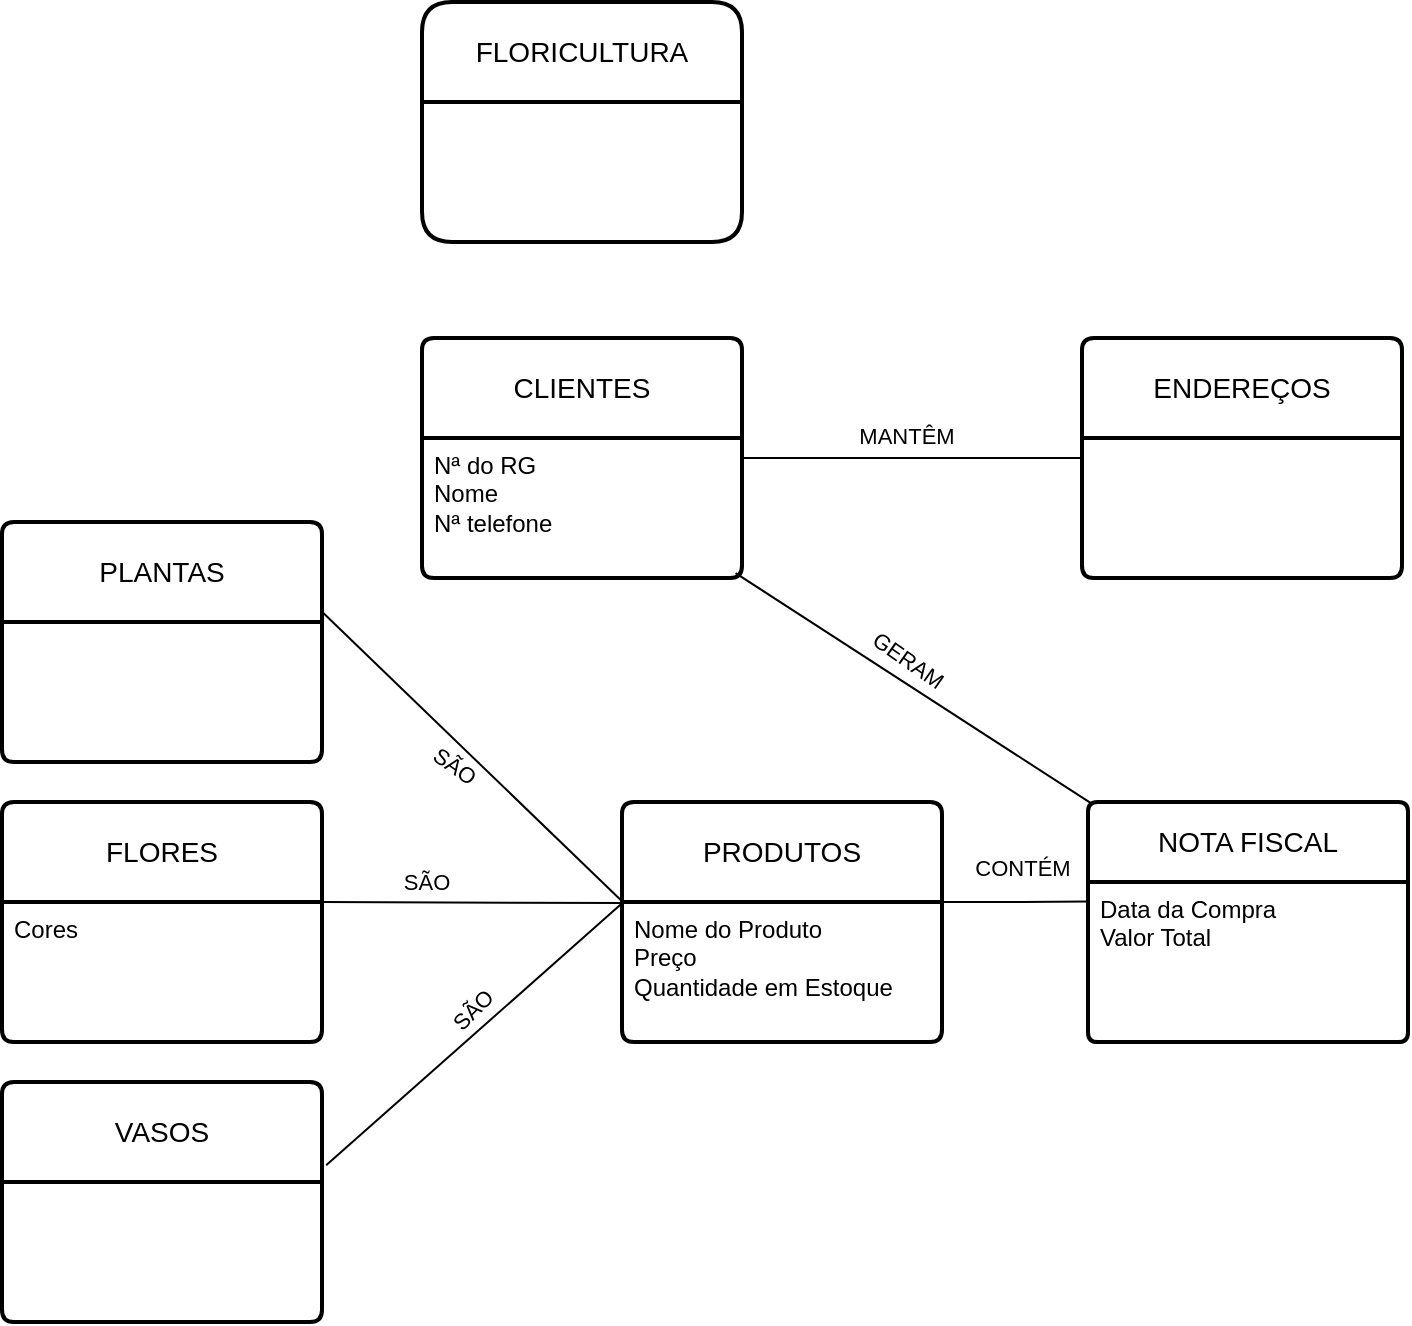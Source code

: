 <mxfile version="26.0.16">
  <diagram id="R2lEEEUBdFMjLlhIrx00" name="Page-1">
    <mxGraphModel dx="1793" dy="933" grid="1" gridSize="10" guides="1" tooltips="1" connect="1" arrows="1" fold="1" page="1" pageScale="1" pageWidth="850" pageHeight="1100" math="0" shadow="0" extFonts="Permanent Marker^https://fonts.googleapis.com/css?family=Permanent+Marker">
      <root>
        <mxCell id="0" />
        <mxCell id="1" parent="0" />
        <mxCell id="ctMOSWHJZRxfP_i-9TRb-1" value="FLORICULTURA" style="swimlane;childLayout=stackLayout;horizontal=1;startSize=50;horizontalStack=0;rounded=1;fontSize=14;fontStyle=0;strokeWidth=2;resizeParent=0;resizeLast=1;shadow=0;dashed=0;align=center;arcSize=10;whiteSpace=wrap;html=1;" vertex="1" parent="1">
          <mxGeometry x="280" y="30" width="160" height="120" as="geometry" />
        </mxCell>
        <mxCell id="ctMOSWHJZRxfP_i-9TRb-3" value="NOTA FISCAL" style="swimlane;childLayout=stackLayout;horizontal=1;startSize=40;horizontalStack=0;rounded=1;fontSize=14;fontStyle=0;strokeWidth=2;resizeParent=0;resizeLast=1;shadow=0;dashed=0;align=center;arcSize=4;whiteSpace=wrap;html=1;" vertex="1" parent="1">
          <mxGeometry x="613" y="430" width="160" height="120" as="geometry" />
        </mxCell>
        <mxCell id="ctMOSWHJZRxfP_i-9TRb-4" value="Data da Compra&lt;div&gt;Valor Total&lt;/div&gt;" style="align=left;strokeColor=none;fillColor=none;spacingLeft=4;spacingRight=4;fontSize=12;verticalAlign=top;resizable=0;rotatable=0;part=1;html=1;whiteSpace=wrap;" vertex="1" parent="ctMOSWHJZRxfP_i-9TRb-3">
          <mxGeometry y="40" width="160" height="80" as="geometry" />
        </mxCell>
        <mxCell id="ctMOSWHJZRxfP_i-9TRb-5" value="PLANTAS" style="swimlane;childLayout=stackLayout;horizontal=1;startSize=50;horizontalStack=0;rounded=1;fontSize=14;fontStyle=0;strokeWidth=2;resizeParent=0;resizeLast=1;shadow=0;dashed=0;align=center;arcSize=4;whiteSpace=wrap;html=1;" vertex="1" parent="1">
          <mxGeometry x="70" y="290" width="160" height="120" as="geometry" />
        </mxCell>
        <mxCell id="ctMOSWHJZRxfP_i-9TRb-7" value="VASOS" style="swimlane;childLayout=stackLayout;horizontal=1;startSize=50;horizontalStack=0;rounded=1;fontSize=14;fontStyle=0;strokeWidth=2;resizeParent=0;resizeLast=1;shadow=0;dashed=0;align=center;arcSize=4;whiteSpace=wrap;html=1;" vertex="1" parent="1">
          <mxGeometry x="70" y="570" width="160" height="120" as="geometry" />
        </mxCell>
        <mxCell id="ctMOSWHJZRxfP_i-9TRb-9" value="FLORES" style="swimlane;childLayout=stackLayout;horizontal=1;startSize=50;horizontalStack=0;rounded=1;fontSize=14;fontStyle=0;strokeWidth=2;resizeParent=0;resizeLast=1;shadow=0;dashed=0;align=center;arcSize=4;whiteSpace=wrap;html=1;" vertex="1" parent="1">
          <mxGeometry x="70" y="430" width="160" height="120" as="geometry" />
        </mxCell>
        <mxCell id="ctMOSWHJZRxfP_i-9TRb-10" value="Cores" style="align=left;strokeColor=none;fillColor=none;spacingLeft=4;spacingRight=4;fontSize=12;verticalAlign=top;resizable=0;rotatable=0;part=1;html=1;whiteSpace=wrap;" vertex="1" parent="ctMOSWHJZRxfP_i-9TRb-9">
          <mxGeometry y="50" width="160" height="70" as="geometry" />
        </mxCell>
        <mxCell id="ctMOSWHJZRxfP_i-9TRb-11" value="CLIENTES" style="swimlane;childLayout=stackLayout;horizontal=1;startSize=50;horizontalStack=0;rounded=1;fontSize=14;fontStyle=0;strokeWidth=2;resizeParent=0;resizeLast=1;shadow=0;dashed=0;align=center;arcSize=4;whiteSpace=wrap;html=1;" vertex="1" parent="1">
          <mxGeometry x="280" y="198" width="160" height="120" as="geometry" />
        </mxCell>
        <mxCell id="ctMOSWHJZRxfP_i-9TRb-12" value="Nª do RG&lt;div&gt;Nome&lt;/div&gt;&lt;div&gt;Nª telefone&amp;nbsp;&lt;/div&gt;" style="align=left;strokeColor=none;fillColor=none;spacingLeft=4;spacingRight=4;fontSize=12;verticalAlign=top;resizable=0;rotatable=0;part=1;html=1;whiteSpace=wrap;" vertex="1" parent="ctMOSWHJZRxfP_i-9TRb-11">
          <mxGeometry y="50" width="160" height="70" as="geometry" />
        </mxCell>
        <mxCell id="ctMOSWHJZRxfP_i-9TRb-13" value="ENDEREÇOS" style="swimlane;childLayout=stackLayout;horizontal=1;startSize=50;horizontalStack=0;rounded=1;fontSize=14;fontStyle=0;strokeWidth=2;resizeParent=0;resizeLast=1;shadow=0;dashed=0;align=center;arcSize=4;whiteSpace=wrap;html=1;" vertex="1" parent="1">
          <mxGeometry x="610" y="198" width="160" height="120" as="geometry" />
        </mxCell>
        <mxCell id="ctMOSWHJZRxfP_i-9TRb-15" value="PRODUTOS" style="swimlane;childLayout=stackLayout;horizontal=1;startSize=50;horizontalStack=0;rounded=1;fontSize=14;fontStyle=0;strokeWidth=2;resizeParent=0;resizeLast=1;shadow=0;dashed=0;align=center;arcSize=4;whiteSpace=wrap;html=1;" vertex="1" parent="1">
          <mxGeometry x="380" y="430" width="160" height="120" as="geometry" />
        </mxCell>
        <mxCell id="ctMOSWHJZRxfP_i-9TRb-16" value="Nome do Produto&lt;div&gt;Preço&lt;/div&gt;&lt;div&gt;Quantidade em Estoque&lt;/div&gt;" style="align=left;strokeColor=none;fillColor=none;spacingLeft=4;spacingRight=4;fontSize=12;verticalAlign=top;resizable=0;rotatable=0;part=1;html=1;whiteSpace=wrap;" vertex="1" parent="ctMOSWHJZRxfP_i-9TRb-15">
          <mxGeometry y="50" width="160" height="70" as="geometry" />
        </mxCell>
        <mxCell id="ctMOSWHJZRxfP_i-9TRb-28" value="" style="endArrow=none;html=1;rounded=0;entryX=0;entryY=0.25;entryDx=0;entryDy=0;" edge="1" parent="1">
          <mxGeometry relative="1" as="geometry">
            <mxPoint x="440" y="258" as="sourcePoint" />
            <mxPoint x="610" y="258" as="targetPoint" />
            <Array as="points" />
          </mxGeometry>
        </mxCell>
        <mxCell id="ctMOSWHJZRxfP_i-9TRb-34" value="MANTÊM" style="edgeLabel;html=1;align=center;verticalAlign=middle;resizable=0;points=[];" vertex="1" connectable="0" parent="ctMOSWHJZRxfP_i-9TRb-28">
          <mxGeometry x="-0.042" y="-2" relative="1" as="geometry">
            <mxPoint y="-13" as="offset" />
          </mxGeometry>
        </mxCell>
        <mxCell id="ctMOSWHJZRxfP_i-9TRb-29" value="" style="endArrow=none;html=1;rounded=0;exitX=0.996;exitY=0.369;exitDx=0;exitDy=0;exitPerimeter=0;entryX=0.005;entryY=0.42;entryDx=0;entryDy=0;entryPerimeter=0;" edge="1" parent="1" source="ctMOSWHJZRxfP_i-9TRb-5" target="ctMOSWHJZRxfP_i-9TRb-15">
          <mxGeometry relative="1" as="geometry">
            <mxPoint x="450" y="450" as="sourcePoint" />
            <mxPoint x="610" y="450" as="targetPoint" />
          </mxGeometry>
        </mxCell>
        <mxCell id="ctMOSWHJZRxfP_i-9TRb-37" value="SÃO" style="edgeLabel;html=1;align=center;verticalAlign=middle;resizable=0;points=[];rotation=35;" vertex="1" connectable="0" parent="ctMOSWHJZRxfP_i-9TRb-29">
          <mxGeometry x="-0.099" y="-2" relative="1" as="geometry">
            <mxPoint y="10" as="offset" />
          </mxGeometry>
        </mxCell>
        <mxCell id="ctMOSWHJZRxfP_i-9TRb-30" value="" style="endArrow=none;html=1;rounded=0;exitX=1;exitY=0;exitDx=0;exitDy=0;entryX=0.02;entryY=0.008;entryDx=0;entryDy=0;entryPerimeter=0;" edge="1" parent="1" source="ctMOSWHJZRxfP_i-9TRb-10" target="ctMOSWHJZRxfP_i-9TRb-16">
          <mxGeometry relative="1" as="geometry">
            <mxPoint x="140" y="400" as="sourcePoint" />
            <mxPoint x="600" y="410" as="targetPoint" />
          </mxGeometry>
        </mxCell>
        <mxCell id="ctMOSWHJZRxfP_i-9TRb-38" value="SÃO" style="edgeLabel;html=1;align=center;verticalAlign=middle;resizable=0;points=[];" vertex="1" connectable="0" parent="ctMOSWHJZRxfP_i-9TRb-30">
          <mxGeometry x="-0.134" relative="1" as="geometry">
            <mxPoint x="-15" y="-10" as="offset" />
          </mxGeometry>
        </mxCell>
        <mxCell id="ctMOSWHJZRxfP_i-9TRb-31" value="" style="endArrow=none;html=1;rounded=0;exitX=1.013;exitY=0.347;exitDx=0;exitDy=0;exitPerimeter=0;entryX=0.002;entryY=0.42;entryDx=0;entryDy=0;entryPerimeter=0;" edge="1" parent="1" source="ctMOSWHJZRxfP_i-9TRb-7" target="ctMOSWHJZRxfP_i-9TRb-15">
          <mxGeometry relative="1" as="geometry">
            <mxPoint x="140" y="400" as="sourcePoint" />
            <mxPoint x="610" y="440" as="targetPoint" />
          </mxGeometry>
        </mxCell>
        <mxCell id="ctMOSWHJZRxfP_i-9TRb-39" value="SÃO" style="edgeLabel;html=1;align=center;verticalAlign=middle;resizable=0;points=[];rotation=-45;" vertex="1" connectable="0" parent="ctMOSWHJZRxfP_i-9TRb-31">
          <mxGeometry x="-0.034" y="-2" relative="1" as="geometry">
            <mxPoint y="-16" as="offset" />
          </mxGeometry>
        </mxCell>
        <mxCell id="ctMOSWHJZRxfP_i-9TRb-32" value="" style="endArrow=none;html=1;rounded=0;entryX=0.008;entryY=0.004;entryDx=0;entryDy=0;entryPerimeter=0;exitX=0.98;exitY=0.965;exitDx=0;exitDy=0;exitPerimeter=0;" edge="1" parent="1" source="ctMOSWHJZRxfP_i-9TRb-12" target="ctMOSWHJZRxfP_i-9TRb-3">
          <mxGeometry relative="1" as="geometry">
            <mxPoint x="440" y="311" as="sourcePoint" />
            <mxPoint x="610" y="600" as="targetPoint" />
          </mxGeometry>
        </mxCell>
        <mxCell id="ctMOSWHJZRxfP_i-9TRb-43" value="GERAM" style="edgeLabel;html=1;align=center;verticalAlign=middle;resizable=0;points=[];rotation=35;" vertex="1" connectable="0" parent="ctMOSWHJZRxfP_i-9TRb-32">
          <mxGeometry x="0.329" y="-3" relative="1" as="geometry">
            <mxPoint x="-30" y="-36" as="offset" />
          </mxGeometry>
        </mxCell>
        <mxCell id="ctMOSWHJZRxfP_i-9TRb-33" value="" style="endArrow=none;html=1;rounded=0;entryX=1.004;entryY=0;entryDx=0;entryDy=0;exitX=0.001;exitY=0.122;exitDx=0;exitDy=0;exitPerimeter=0;entryPerimeter=0;" edge="1" parent="1" source="ctMOSWHJZRxfP_i-9TRb-4" target="ctMOSWHJZRxfP_i-9TRb-16">
          <mxGeometry relative="1" as="geometry">
            <mxPoint x="610" y="480" as="sourcePoint" />
            <mxPoint x="300" y="400" as="targetPoint" />
            <Array as="points">
              <mxPoint x="580" y="480" />
            </Array>
          </mxGeometry>
        </mxCell>
        <mxCell id="ctMOSWHJZRxfP_i-9TRb-44" value="CONTÉM" style="edgeLabel;html=1;align=center;verticalAlign=middle;resizable=0;points=[];rotation=0;" vertex="1" connectable="0" parent="ctMOSWHJZRxfP_i-9TRb-33">
          <mxGeometry x="-0.258" y="-4" relative="1" as="geometry">
            <mxPoint x="-6" y="-13" as="offset" />
          </mxGeometry>
        </mxCell>
      </root>
    </mxGraphModel>
  </diagram>
</mxfile>
